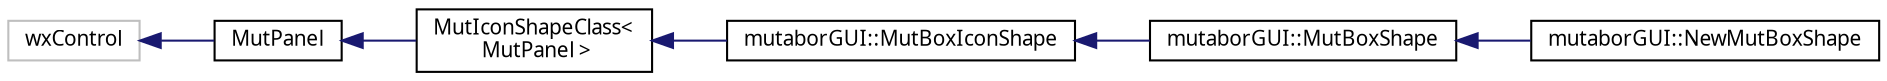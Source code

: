 digraph "Grafische Darstellung der Klassenhierarchie"
{
  edge [fontname="Sans",fontsize="10",labelfontname="Sans",labelfontsize="10"];
  node [fontname="Sans",fontsize="10",shape=record];
  rankdir="LR";
  Node77 [label="wxControl",height=0.2,width=0.4,color="grey75", fillcolor="white", style="filled"];
  Node77 -> Node0 [dir="back",color="midnightblue",fontsize="10",style="solid",fontname="Sans"];
  Node0 [label="MutPanel",height=0.2,width=0.4,color="black", fillcolor="white", style="filled",URL="$df/df2/classMutPanel.html"];
  Node0 -> Node1 [dir="back",color="midnightblue",fontsize="10",style="solid",fontname="Sans"];
  Node1 [label="MutIconShapeClass\<\l MutPanel \>",height=0.2,width=0.4,color="black", fillcolor="white", style="filled",URL="$d5/d12/classMutIconShapeClass.html"];
  Node1 -> Node2 [dir="back",color="midnightblue",fontsize="10",style="solid",fontname="Sans"];
  Node2 [label="mutaborGUI::MutBoxIconShape",height=0.2,width=0.4,color="black", fillcolor="white", style="filled",URL="$d2/ddf/classmutaborGUI_1_1MutBoxIconShape.html"];
  Node2 -> Node3 [dir="back",color="midnightblue",fontsize="10",style="solid",fontname="Sans"];
  Node3 [label="mutaborGUI::MutBoxShape",height=0.2,width=0.4,color="black", fillcolor="white", style="filled",URL="$d5/d72/classmutaborGUI_1_1MutBoxShape.html"];
  Node3 -> Node4 [dir="back",color="midnightblue",fontsize="10",style="solid",fontname="Sans"];
  Node4 [label="mutaborGUI::NewMutBoxShape",height=0.2,width=0.4,color="black", fillcolor="white", style="filled",URL="$d3/dd6/classmutaborGUI_1_1NewMutBoxShape.html"];
}

